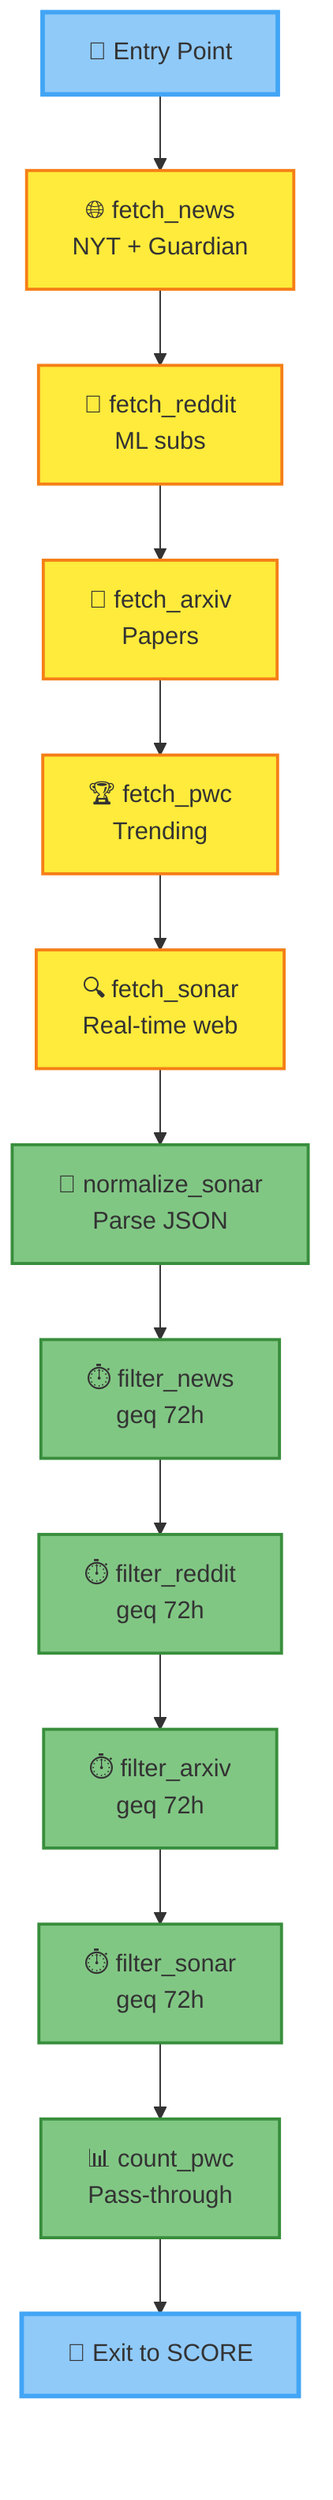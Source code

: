 graph TB
  entry[🚪 Entry Point]
  
  fetch_news[🌐 fetch_news<br>NYT + Guardian]
  fetch_reddit[💬 fetch_reddit<br>ML subs]
  fetch_arxiv[📄 fetch_arxiv<br>Papers]
  fetch_pwc[🏆 fetch_pwc<br>Trending]
  fetch_sonar[🔍 fetch_sonar<br>Real-time web]
  
  normalize_sonar[🔄 normalize_sonar<br>Parse JSON]
  
  filter_news[⏱️ filter_news<br>geq 72h]
  filter_reddit[⏱️ filter_reddit<br>geq 72h]
  filter_arxiv[⏱️ filter_arxiv<br>geq 72h]
  filter_sonar[⏱️ filter_sonar<br>geq 72h]
  
  count_pwc[📊 count_pwc<br>Pass-through]
  exit[🚪 Exit to SCORE]
  
  entry-->fetch_news
  fetch_news-->fetch_reddit
  fetch_reddit-->fetch_arxiv
  fetch_arxiv-->fetch_pwc
  fetch_pwc-->fetch_sonar
  fetch_sonar-->normalize_sonar
  normalize_sonar-->filter_news
  filter_news-->filter_reddit
  filter_reddit-->filter_arxiv
  filter_arxiv-->filter_sonar
  filter_sonar-->count_pwc
  count_pwc-->exit
  
  class entry entryNode
  class exit exitNode
  class fetch_news,fetch_reddit,fetch_arxiv,fetch_pwc,fetch_sonar ioNode
  class normalize_sonar,filter_news,filter_reddit,filter_arxiv,filter_sonar,count_pwc transformNode
  
  classDef entryNode fill:#90CAF9,stroke:#42A5F5,stroke-width:3px
  classDef exitNode fill:#90CAF9,stroke:#42A5F5,stroke-width:3px
  classDef ioNode fill:#FFEB3B,stroke:#F57F17,stroke-width:2px
  classDef transformNode fill:#81C784,stroke:#388E3C,stroke-width:2px